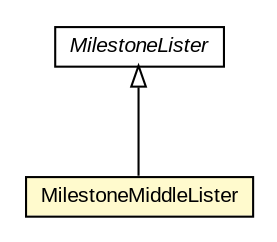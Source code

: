 #!/usr/local/bin/dot
#
# Class diagram 
# Generated by UMLGraph version R5_6-24-gf6e263 (http://www.umlgraph.org/)
#

digraph G {
	edge [fontname="arial",fontsize=10,labelfontname="arial",labelfontsize=10];
	node [fontname="arial",fontsize=10,shape=plaintext];
	nodesep=0.25;
	ranksep=0.5;
	// org.osmdroid.views.overlay.milestones.MilestoneLister
	c43206 [label=<<table title="org.osmdroid.views.overlay.milestones.MilestoneLister" border="0" cellborder="1" cellspacing="0" cellpadding="2" port="p" href="./MilestoneLister.html">
		<tr><td><table border="0" cellspacing="0" cellpadding="1">
<tr><td align="center" balign="center"><font face="arial italic"> MilestoneLister </font></td></tr>
		</table></td></tr>
		</table>>, URL="./MilestoneLister.html", fontname="arial", fontcolor="black", fontsize=10.0];
	// org.osmdroid.views.overlay.milestones.MilestoneMiddleLister
	c43210 [label=<<table title="org.osmdroid.views.overlay.milestones.MilestoneMiddleLister" border="0" cellborder="1" cellspacing="0" cellpadding="2" port="p" bgcolor="lemonChiffon" href="./MilestoneMiddleLister.html">
		<tr><td><table border="0" cellspacing="0" cellpadding="1">
<tr><td align="center" balign="center"> MilestoneMiddleLister </td></tr>
		</table></td></tr>
		</table>>, URL="./MilestoneMiddleLister.html", fontname="arial", fontcolor="black", fontsize=10.0];
	//org.osmdroid.views.overlay.milestones.MilestoneMiddleLister extends org.osmdroid.views.overlay.milestones.MilestoneLister
	c43206:p -> c43210:p [dir=back,arrowtail=empty];
}


